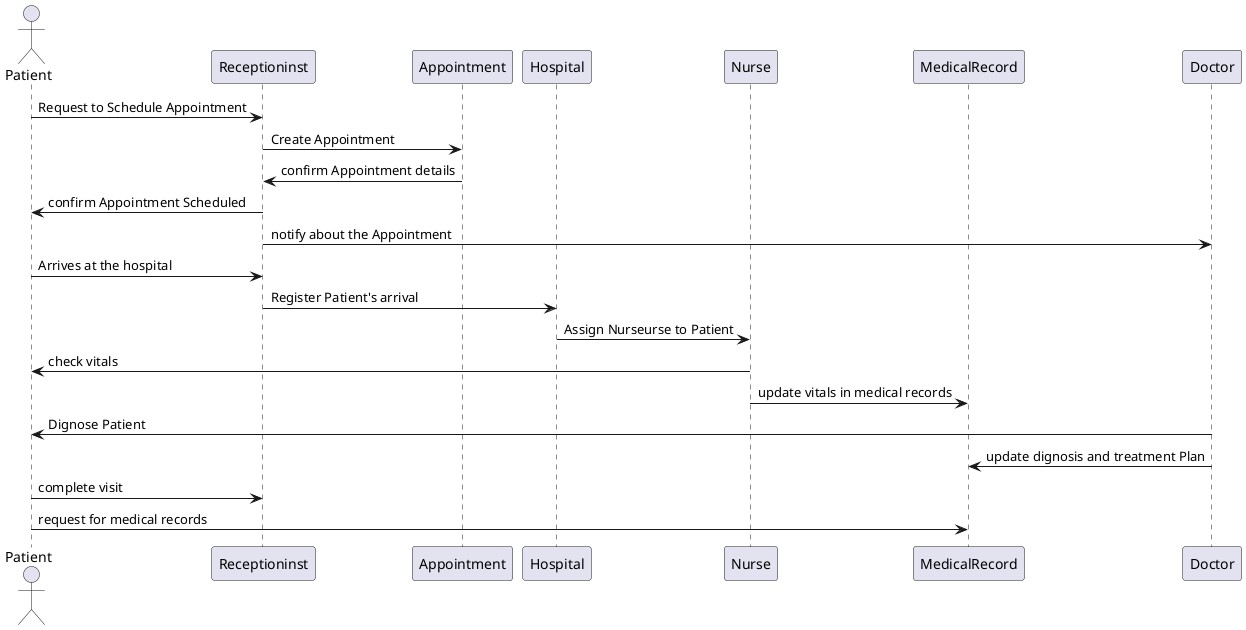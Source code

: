 @startuml

  actor Patient             as p
  participant Receptioninst as r
  participant Appointment   as A
  participant Hospital      as h
  participant Nurse         as n
  participant MedicalRecord as mR
  participant Doctor        as d

  p -> r: Request to Schedule Appointment
  r -> A : Create Appointment
  A -> r: confirm Appointment details
  r -> p: confirm Appointment Scheduled
  r -> d: notify about the Appointment

p -> r: Arrives at the hospital 
r -> h: Register Patient's arrival 
h -> n: Assign Nurseurse to Patient
n -> p: check vitals
n -> mR: update vitals in medical records
d -> p: Dignose Patient
d -> mR: update dignosis and treatment Plan 
p -> r:complete visit 
p -> mR: request for medical records

@enduml

